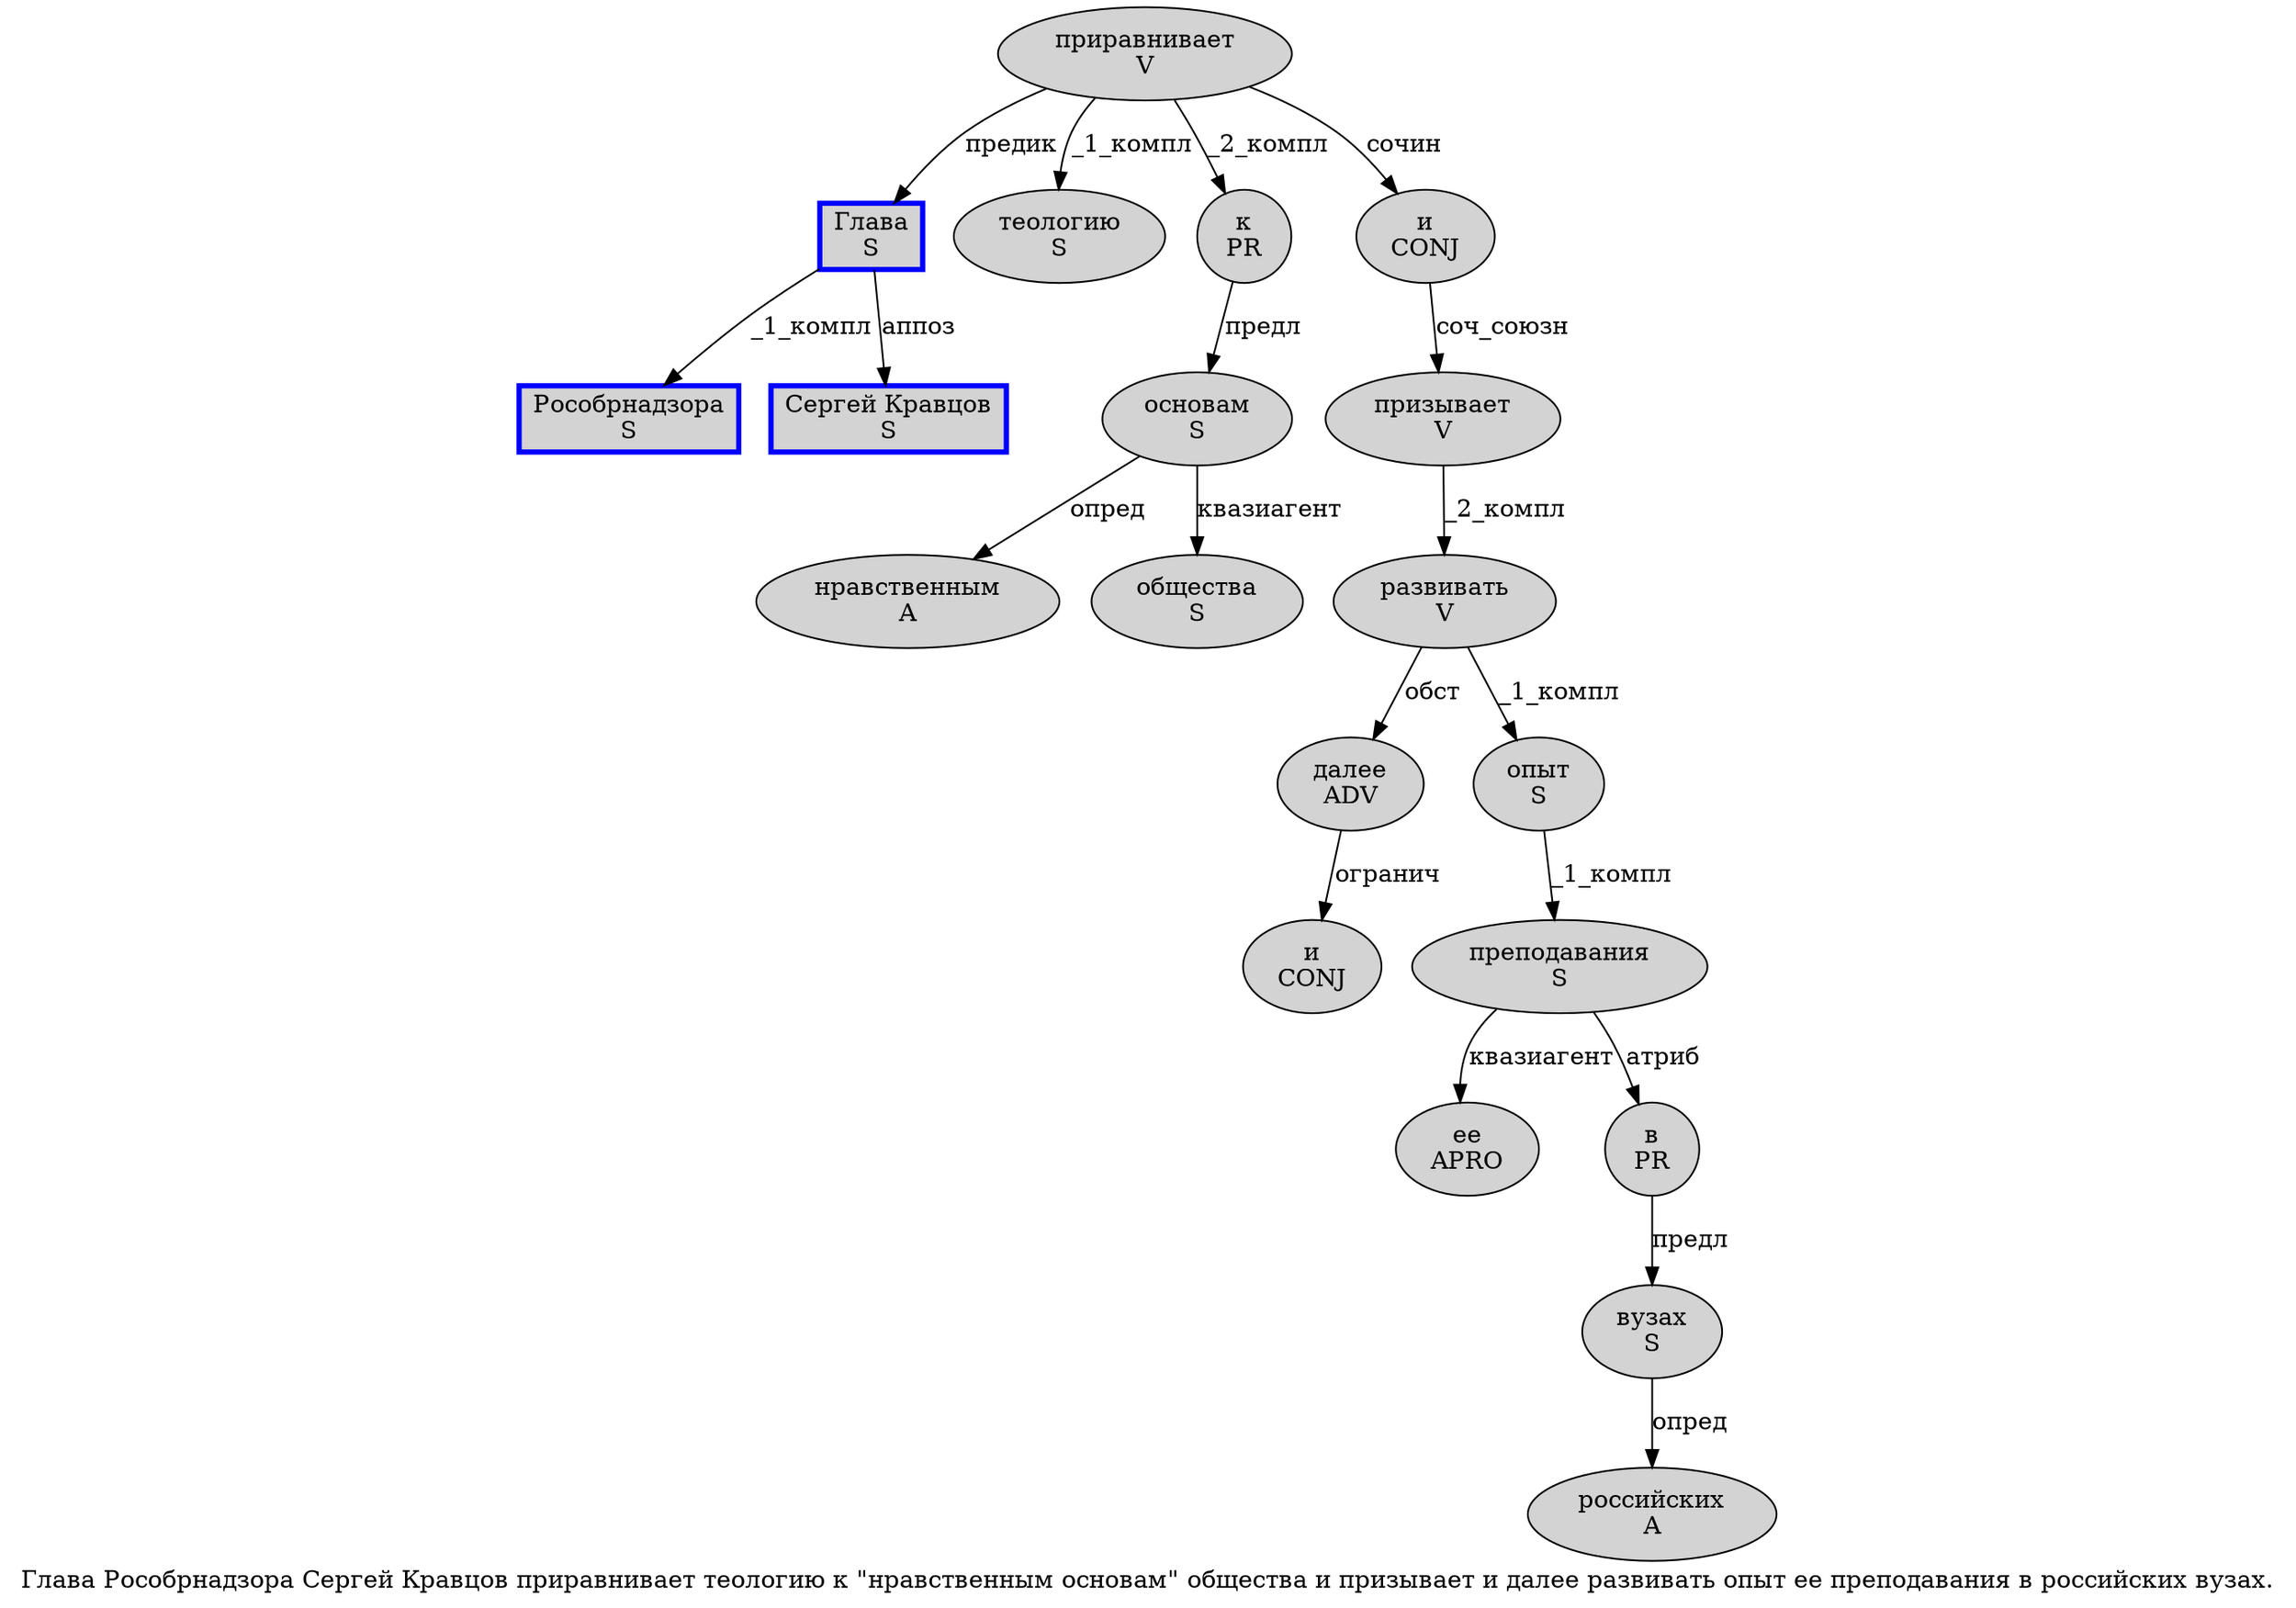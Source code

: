 digraph SENTENCE_858 {
	graph [label="Глава Рособрнадзора Сергей Кравцов приравнивает теологию к \"нравственным основам\" общества и призывает и далее развивать опыт ее преподавания в российских вузах."]
	node [style=filled]
		0 [label="Глава
S" color=blue fillcolor=lightgray penwidth=3 shape=box]
		1 [label="Рособрнадзора
S" color=blue fillcolor=lightgray penwidth=3 shape=box]
		2 [label="Сергей Кравцов
S" color=blue fillcolor=lightgray penwidth=3 shape=box]
		3 [label="приравнивает
V" color="" fillcolor=lightgray penwidth=1 shape=ellipse]
		4 [label="теологию
S" color="" fillcolor=lightgray penwidth=1 shape=ellipse]
		5 [label="к
PR" color="" fillcolor=lightgray penwidth=1 shape=ellipse]
		7 [label="нравственным
A" color="" fillcolor=lightgray penwidth=1 shape=ellipse]
		8 [label="основам
S" color="" fillcolor=lightgray penwidth=1 shape=ellipse]
		10 [label="общества
S" color="" fillcolor=lightgray penwidth=1 shape=ellipse]
		11 [label="и
CONJ" color="" fillcolor=lightgray penwidth=1 shape=ellipse]
		12 [label="призывает
V" color="" fillcolor=lightgray penwidth=1 shape=ellipse]
		13 [label="и
CONJ" color="" fillcolor=lightgray penwidth=1 shape=ellipse]
		14 [label="далее
ADV" color="" fillcolor=lightgray penwidth=1 shape=ellipse]
		15 [label="развивать
V" color="" fillcolor=lightgray penwidth=1 shape=ellipse]
		16 [label="опыт
S" color="" fillcolor=lightgray penwidth=1 shape=ellipse]
		17 [label="ее
APRO" color="" fillcolor=lightgray penwidth=1 shape=ellipse]
		18 [label="преподавания
S" color="" fillcolor=lightgray penwidth=1 shape=ellipse]
		19 [label="в
PR" color="" fillcolor=lightgray penwidth=1 shape=ellipse]
		20 [label="российских
A" color="" fillcolor=lightgray penwidth=1 shape=ellipse]
		21 [label="вузах
S" color="" fillcolor=lightgray penwidth=1 shape=ellipse]
			12 -> 15 [label="_2_компл"]
			19 -> 21 [label="предл"]
			14 -> 13 [label="огранич"]
			11 -> 12 [label="соч_союзн"]
			5 -> 8 [label="предл"]
			15 -> 14 [label="обст"]
			15 -> 16 [label="_1_компл"]
			16 -> 18 [label="_1_компл"]
			18 -> 17 [label="квазиагент"]
			18 -> 19 [label="атриб"]
			21 -> 20 [label="опред"]
			8 -> 7 [label="опред"]
			8 -> 10 [label="квазиагент"]
			0 -> 1 [label="_1_компл"]
			0 -> 2 [label="аппоз"]
			3 -> 0 [label="предик"]
			3 -> 4 [label="_1_компл"]
			3 -> 5 [label="_2_компл"]
			3 -> 11 [label="сочин"]
}